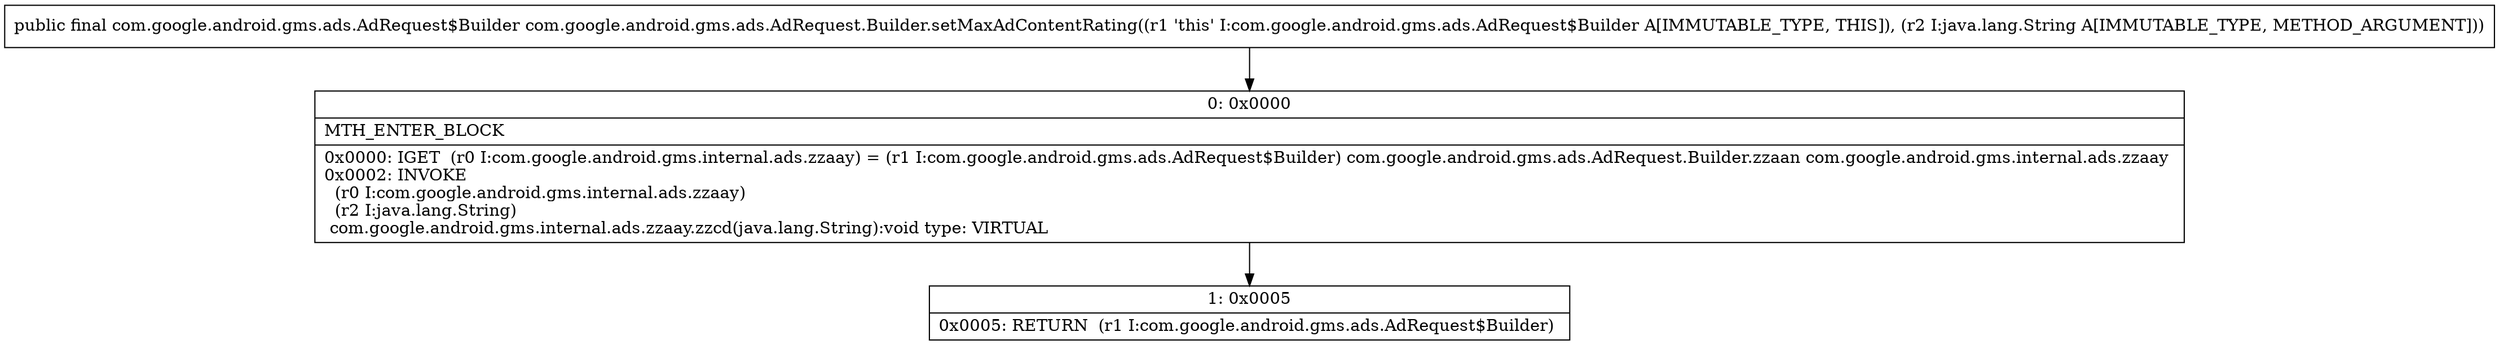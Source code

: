 digraph "CFG forcom.google.android.gms.ads.AdRequest.Builder.setMaxAdContentRating(Ljava\/lang\/String;)Lcom\/google\/android\/gms\/ads\/AdRequest$Builder;" {
Node_0 [shape=record,label="{0\:\ 0x0000|MTH_ENTER_BLOCK\l|0x0000: IGET  (r0 I:com.google.android.gms.internal.ads.zzaay) = (r1 I:com.google.android.gms.ads.AdRequest$Builder) com.google.android.gms.ads.AdRequest.Builder.zzaan com.google.android.gms.internal.ads.zzaay \l0x0002: INVOKE  \l  (r0 I:com.google.android.gms.internal.ads.zzaay)\l  (r2 I:java.lang.String)\l com.google.android.gms.internal.ads.zzaay.zzcd(java.lang.String):void type: VIRTUAL \l}"];
Node_1 [shape=record,label="{1\:\ 0x0005|0x0005: RETURN  (r1 I:com.google.android.gms.ads.AdRequest$Builder) \l}"];
MethodNode[shape=record,label="{public final com.google.android.gms.ads.AdRequest$Builder com.google.android.gms.ads.AdRequest.Builder.setMaxAdContentRating((r1 'this' I:com.google.android.gms.ads.AdRequest$Builder A[IMMUTABLE_TYPE, THIS]), (r2 I:java.lang.String A[IMMUTABLE_TYPE, METHOD_ARGUMENT])) }"];
MethodNode -> Node_0;
Node_0 -> Node_1;
}

